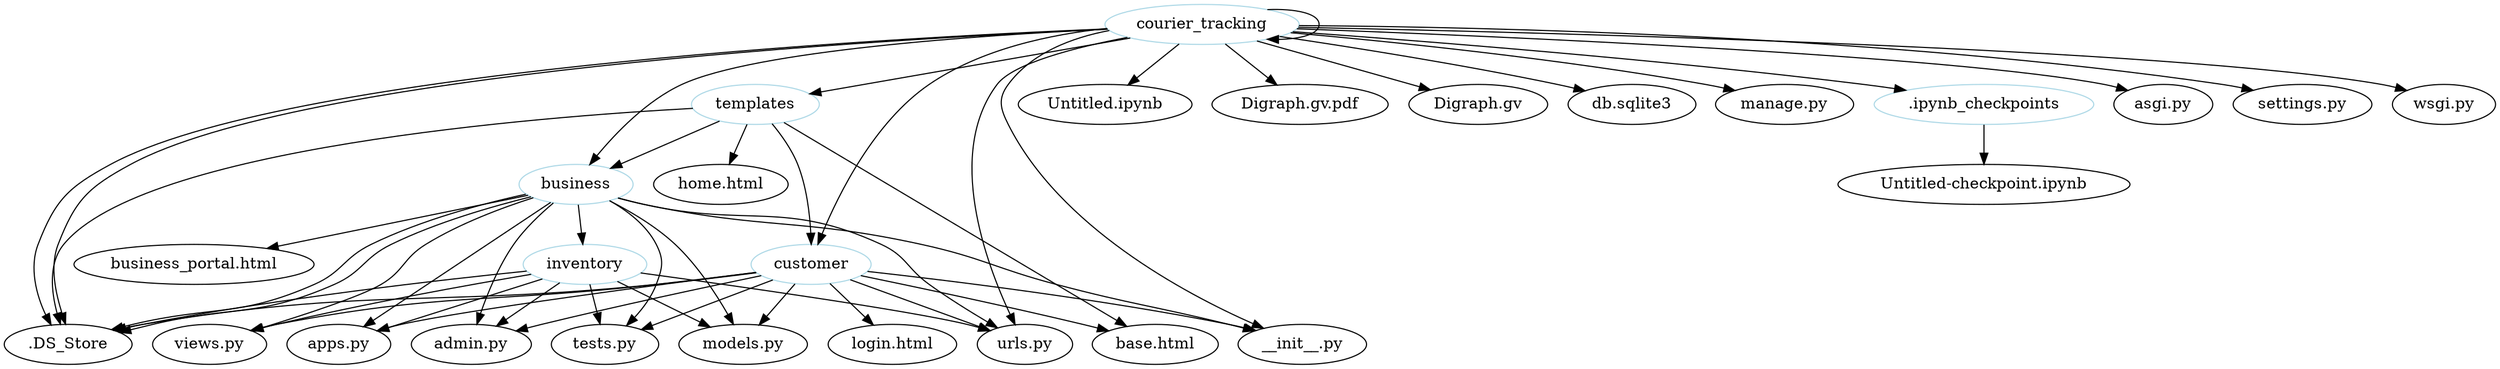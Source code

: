 // Directory Structure
digraph {
	courier_tracking [label=courier_tracking color=lightgreen]
	".DS_Store" [label=".DS_Store" color=lightred]
	courier_tracking -> ".DS_Store"
	"Untitled.ipynb" [label="Untitled.ipynb" color=lightred]
	courier_tracking -> "Untitled.ipynb"
	"Digraph.gv.pdf" [label="Digraph.gv.pdf" color=lightred]
	courier_tracking -> "Digraph.gv.pdf"
	business [label=business color=lightblue]
	courier_tracking -> business
	".DS_Store" [label=".DS_Store" color=lightred]
	business -> ".DS_Store"
	"models.py" [label="models.py" color=lightred]
	business -> "models.py"
	"__init__.py" [label="__init__.py" color=lightred]
	business -> "__init__.py"
	"apps.py" [label="apps.py" color=lightred]
	business -> "apps.py"
	"admin.py" [label="admin.py" color=lightred]
	business -> "admin.py"
	inventory [label=inventory color=lightblue]
	business -> inventory
	".DS_Store" [label=".DS_Store" color=lightred]
	inventory -> ".DS_Store"
	"models.py" [label="models.py" color=lightred]
	inventory -> "models.py"
	"apps.py" [label="apps.py" color=lightred]
	inventory -> "apps.py"
	"admin.py" [label="admin.py" color=lightred]
	inventory -> "admin.py"
	"tests.py" [label="tests.py" color=lightred]
	inventory -> "tests.py"
	"urls.py" [label="urls.py" color=lightred]
	inventory -> "urls.py"
	"views.py" [label="views.py" color=lightred]
	inventory -> "views.py"
	"tests.py" [label="tests.py" color=lightred]
	business -> "tests.py"
	"urls.py" [label="urls.py" color=lightred]
	business -> "urls.py"
	"views.py" [label="views.py" color=lightred]
	business -> "views.py"
	"Digraph.gv" [label="Digraph.gv" color=lightred]
	courier_tracking -> "Digraph.gv"
	"db.sqlite3" [label="db.sqlite3" color=lightred]
	courier_tracking -> "db.sqlite3"
	templates [label=templates color=lightblue]
	courier_tracking -> templates
	"home.html" [label="home.html" color=lightred]
	templates -> "home.html"
	".DS_Store" [label=".DS_Store" color=lightred]
	templates -> ".DS_Store"
	"base.html" [label="base.html" color=lightred]
	templates -> "base.html"
	business [label=business color=lightblue]
	templates -> business
	"business_portal.html" [label="business_portal.html" color=lightred]
	business -> "business_portal.html"
	".DS_Store" [label=".DS_Store" color=lightred]
	business -> ".DS_Store"
	customer [label=customer color=lightblue]
	templates -> customer
	"base.html" [label="base.html" color=lightred]
	customer -> "base.html"
	"login.html" [label="login.html" color=lightred]
	customer -> "login.html"
	"manage.py" [label="manage.py" color=lightred]
	courier_tracking -> "manage.py"
	".ipynb_checkpoints" [label=".ipynb_checkpoints" color=lightblue]
	courier_tracking -> ".ipynb_checkpoints"
	"Untitled-checkpoint.ipynb" [label="Untitled-checkpoint.ipynb" color=lightred]
	".ipynb_checkpoints" -> "Untitled-checkpoint.ipynb"
	courier_tracking [label=courier_tracking color=lightblue]
	courier_tracking -> courier_tracking
	".DS_Store" [label=".DS_Store" color=lightred]
	courier_tracking -> ".DS_Store"
	"asgi.py" [label="asgi.py" color=lightred]
	courier_tracking -> "asgi.py"
	"__init__.py" [label="__init__.py" color=lightred]
	courier_tracking -> "__init__.py"
	"settings.py" [label="settings.py" color=lightred]
	courier_tracking -> "settings.py"
	"urls.py" [label="urls.py" color=lightred]
	courier_tracking -> "urls.py"
	"wsgi.py" [label="wsgi.py" color=lightred]
	courier_tracking -> "wsgi.py"
	customer [label=customer color=lightblue]
	courier_tracking -> customer
	".DS_Store" [label=".DS_Store" color=lightred]
	customer -> ".DS_Store"
	"models.py" [label="models.py" color=lightred]
	customer -> "models.py"
	"__init__.py" [label="__init__.py" color=lightred]
	customer -> "__init__.py"
	"apps.py" [label="apps.py" color=lightred]
	customer -> "apps.py"
	"admin.py" [label="admin.py" color=lightred]
	customer -> "admin.py"
	"tests.py" [label="tests.py" color=lightred]
	customer -> "tests.py"
	"urls.py" [label="urls.py" color=lightred]
	customer -> "urls.py"
	"views.py" [label="views.py" color=lightred]
	customer -> "views.py"
}
